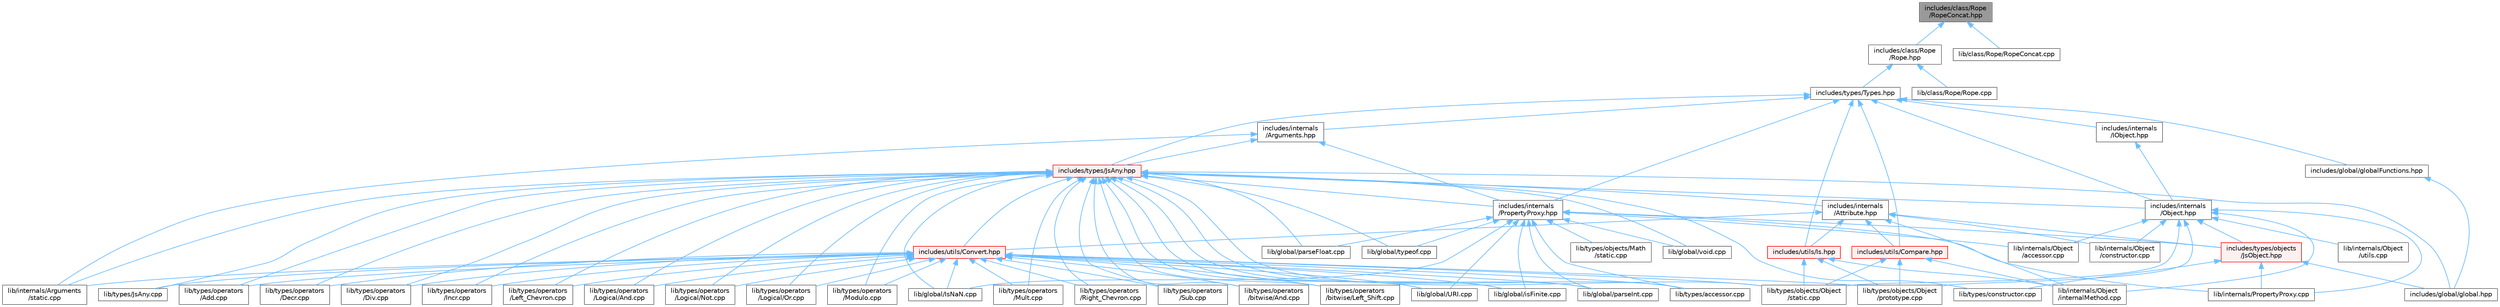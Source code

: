 digraph "includes/class/Rope/RopeConcat.hpp"
{
 // LATEX_PDF_SIZE
  bgcolor="transparent";
  edge [fontname=Helvetica,fontsize=10,labelfontname=Helvetica,labelfontsize=10];
  node [fontname=Helvetica,fontsize=10,shape=box,height=0.2,width=0.4];
  Node1 [id="Node000001",label="includes/class/Rope\l/RopeConcat.hpp",height=0.2,width=0.4,color="gray40", fillcolor="grey60", style="filled", fontcolor="black",tooltip=" "];
  Node1 -> Node2 [id="edge1_Node000001_Node000002",dir="back",color="steelblue1",style="solid",tooltip=" "];
  Node2 [id="Node000002",label="includes/class/Rope\l/Rope.hpp",height=0.2,width=0.4,color="grey40", fillcolor="white", style="filled",URL="$Rope_8hpp.html",tooltip=" "];
  Node2 -> Node3 [id="edge2_Node000002_Node000003",dir="back",color="steelblue1",style="solid",tooltip=" "];
  Node3 [id="Node000003",label="includes/types/Types.hpp",height=0.2,width=0.4,color="grey40", fillcolor="white", style="filled",URL="$Types_8hpp.html",tooltip=" "];
  Node3 -> Node4 [id="edge3_Node000003_Node000004",dir="back",color="steelblue1",style="solid",tooltip=" "];
  Node4 [id="Node000004",label="includes/global/globalFunctions.hpp",height=0.2,width=0.4,color="grey40", fillcolor="white", style="filled",URL="$globalFunctions_8hpp.html",tooltip=" "];
  Node4 -> Node5 [id="edge4_Node000004_Node000005",dir="back",color="steelblue1",style="solid",tooltip=" "];
  Node5 [id="Node000005",label="includes/global/global.hpp",height=0.2,width=0.4,color="grey40", fillcolor="white", style="filled",URL="$global_8hpp.html",tooltip=" "];
  Node3 -> Node6 [id="edge5_Node000003_Node000006",dir="back",color="steelblue1",style="solid",tooltip=" "];
  Node6 [id="Node000006",label="includes/internals\l/Arguments.hpp",height=0.2,width=0.4,color="grey40", fillcolor="white", style="filled",URL="$Arguments_8hpp.html",tooltip=" "];
  Node6 -> Node7 [id="edge6_Node000006_Node000007",dir="back",color="steelblue1",style="solid",tooltip=" "];
  Node7 [id="Node000007",label="includes/internals\l/PropertyProxy.hpp",height=0.2,width=0.4,color="grey40", fillcolor="white", style="filled",URL="$PropertyProxy_8hpp.html",tooltip=" "];
  Node7 -> Node8 [id="edge7_Node000007_Node000008",dir="back",color="steelblue1",style="solid",tooltip=" "];
  Node8 [id="Node000008",label="includes/types/objects\l/JsObject.hpp",height=0.2,width=0.4,color="red", fillcolor="#FFF0F0", style="filled",URL="$JsObject_8hpp.html",tooltip=" "];
  Node8 -> Node5 [id="edge8_Node000008_Node000005",dir="back",color="steelblue1",style="solid",tooltip=" "];
  Node8 -> Node16 [id="edge9_Node000008_Node000016",dir="back",color="steelblue1",style="solid",tooltip=" "];
  Node16 [id="Node000016",label="lib/internals/PropertyProxy.cpp",height=0.2,width=0.4,color="grey40", fillcolor="white", style="filled",URL="$PropertyProxy_8cpp.html",tooltip=" "];
  Node8 -> Node17 [id="edge10_Node000008_Node000017",dir="back",color="steelblue1",style="solid",tooltip=" "];
  Node17 [id="Node000017",label="lib/types/constructor.cpp",height=0.2,width=0.4,color="grey40", fillcolor="white", style="filled",URL="$types_2constructor_8cpp.html",tooltip=" "];
  Node7 -> Node23 [id="edge11_Node000007_Node000023",dir="back",color="steelblue1",style="solid",tooltip=" "];
  Node23 [id="Node000023",label="lib/global/IsNaN.cpp",height=0.2,width=0.4,color="grey40", fillcolor="white", style="filled",URL="$IsNaN_8cpp.html",tooltip=" "];
  Node7 -> Node24 [id="edge12_Node000007_Node000024",dir="back",color="steelblue1",style="solid",tooltip=" "];
  Node24 [id="Node000024",label="lib/global/URI.cpp",height=0.2,width=0.4,color="grey40", fillcolor="white", style="filled",URL="$URI_8cpp.html",tooltip=" "];
  Node7 -> Node25 [id="edge13_Node000007_Node000025",dir="back",color="steelblue1",style="solid",tooltip=" "];
  Node25 [id="Node000025",label="lib/global/isFinite.cpp",height=0.2,width=0.4,color="grey40", fillcolor="white", style="filled",URL="$isFinite_8cpp.html",tooltip=" "];
  Node7 -> Node26 [id="edge14_Node000007_Node000026",dir="back",color="steelblue1",style="solid",tooltip=" "];
  Node26 [id="Node000026",label="lib/global/parseFloat.cpp",height=0.2,width=0.4,color="grey40", fillcolor="white", style="filled",URL="$parseFloat_8cpp.html",tooltip=" "];
  Node7 -> Node27 [id="edge15_Node000007_Node000027",dir="back",color="steelblue1",style="solid",tooltip=" "];
  Node27 [id="Node000027",label="lib/global/parseInt.cpp",height=0.2,width=0.4,color="grey40", fillcolor="white", style="filled",URL="$parseInt_8cpp.html",tooltip=" "];
  Node7 -> Node28 [id="edge16_Node000007_Node000028",dir="back",color="steelblue1",style="solid",tooltip=" "];
  Node28 [id="Node000028",label="lib/global/typeof.cpp",height=0.2,width=0.4,color="grey40", fillcolor="white", style="filled",URL="$typeof_8cpp.html",tooltip=" "];
  Node7 -> Node29 [id="edge17_Node000007_Node000029",dir="back",color="steelblue1",style="solid",tooltip=" "];
  Node29 [id="Node000029",label="lib/global/void.cpp",height=0.2,width=0.4,color="grey40", fillcolor="white", style="filled",URL="$void_8cpp.html",tooltip=" "];
  Node7 -> Node30 [id="edge18_Node000007_Node000030",dir="back",color="steelblue1",style="solid",tooltip=" "];
  Node30 [id="Node000030",label="lib/internals/Object\l/accessor.cpp",height=0.2,width=0.4,color="grey40", fillcolor="white", style="filled",URL="$internals_2Object_2accessor_8cpp.html",tooltip=" "];
  Node7 -> Node16 [id="edge19_Node000007_Node000016",dir="back",color="steelblue1",style="solid",tooltip=" "];
  Node7 -> Node11 [id="edge20_Node000007_Node000011",dir="back",color="steelblue1",style="solid",tooltip=" "];
  Node11 [id="Node000011",label="lib/types/accessor.cpp",height=0.2,width=0.4,color="grey40", fillcolor="white", style="filled",URL="$types_2accessor_8cpp.html",tooltip=" "];
  Node7 -> Node31 [id="edge21_Node000007_Node000031",dir="back",color="steelblue1",style="solid",tooltip=" "];
  Node31 [id="Node000031",label="lib/types/objects/Math\l/static.cpp",height=0.2,width=0.4,color="grey40", fillcolor="white", style="filled",URL="$types_2objects_2Math_2static_8cpp.html",tooltip=" "];
  Node6 -> Node32 [id="edge22_Node000006_Node000032",dir="back",color="steelblue1",style="solid",tooltip=" "];
  Node32 [id="Node000032",label="includes/types/JsAny.hpp",height=0.2,width=0.4,color="red", fillcolor="#FFF0F0", style="filled",URL="$JsAny_8hpp.html",tooltip=" "];
  Node32 -> Node5 [id="edge23_Node000032_Node000005",dir="back",color="steelblue1",style="solid",tooltip=" "];
  Node32 -> Node33 [id="edge24_Node000032_Node000033",dir="back",color="steelblue1",style="solid",tooltip=" "];
  Node33 [id="Node000033",label="includes/internals\l/Attribute.hpp",height=0.2,width=0.4,color="grey40", fillcolor="white", style="filled",URL="$Attribute_8hpp.html",tooltip=" "];
  Node33 -> Node8 [id="edge25_Node000033_Node000008",dir="back",color="steelblue1",style="solid",tooltip=" "];
  Node33 -> Node34 [id="edge26_Node000033_Node000034",dir="back",color="steelblue1",style="solid",tooltip=" "];
  Node34 [id="Node000034",label="includes/utils/Compare.hpp",height=0.2,width=0.4,color="red", fillcolor="#FFF0F0", style="filled",URL="$Compare_8hpp.html",tooltip=" "];
  Node34 -> Node35 [id="edge27_Node000034_Node000035",dir="back",color="steelblue1",style="solid",tooltip=" "];
  Node35 [id="Node000035",label="lib/internals/Object\l/internalMethod.cpp",height=0.2,width=0.4,color="grey40", fillcolor="white", style="filled",URL="$internalMethod_8cpp.html",tooltip=" "];
  Node34 -> Node14 [id="edge28_Node000034_Node000014",dir="back",color="steelblue1",style="solid",tooltip=" "];
  Node14 [id="Node000014",label="lib/types/objects/Object\l/prototype.cpp",height=0.2,width=0.4,color="grey40", fillcolor="white", style="filled",URL="$prototype_8cpp.html",tooltip=" "];
  Node34 -> Node15 [id="edge29_Node000034_Node000015",dir="back",color="steelblue1",style="solid",tooltip=" "];
  Node15 [id="Node000015",label="lib/types/objects/Object\l/static.cpp",height=0.2,width=0.4,color="grey40", fillcolor="white", style="filled",URL="$types_2objects_2Object_2static_8cpp.html",tooltip=" "];
  Node33 -> Node37 [id="edge30_Node000033_Node000037",dir="back",color="steelblue1",style="solid",tooltip=" "];
  Node37 [id="Node000037",label="includes/utils/Convert.hpp",height=0.2,width=0.4,color="red", fillcolor="#FFF0F0", style="filled",URL="$Convert_8hpp.html",tooltip=" "];
  Node37 -> Node23 [id="edge31_Node000037_Node000023",dir="back",color="steelblue1",style="solid",tooltip=" "];
  Node37 -> Node24 [id="edge32_Node000037_Node000024",dir="back",color="steelblue1",style="solid",tooltip=" "];
  Node37 -> Node25 [id="edge33_Node000037_Node000025",dir="back",color="steelblue1",style="solid",tooltip=" "];
  Node37 -> Node27 [id="edge34_Node000037_Node000027",dir="back",color="steelblue1",style="solid",tooltip=" "];
  Node37 -> Node10 [id="edge35_Node000037_Node000010",dir="back",color="steelblue1",style="solid",tooltip=" "];
  Node10 [id="Node000010",label="lib/internals/Arguments\l/static.cpp",height=0.2,width=0.4,color="grey40", fillcolor="white", style="filled",URL="$internals_2Arguments_2static_8cpp.html",tooltip=" "];
  Node37 -> Node39 [id="edge36_Node000037_Node000039",dir="back",color="steelblue1",style="solid",tooltip=" "];
  Node39 [id="Node000039",label="lib/types/JsAny.cpp",height=0.2,width=0.4,color="grey40", fillcolor="white", style="filled",URL="$JsAny_8cpp.html",tooltip=" "];
  Node37 -> Node11 [id="edge37_Node000037_Node000011",dir="back",color="steelblue1",style="solid",tooltip=" "];
  Node37 -> Node14 [id="edge38_Node000037_Node000014",dir="back",color="steelblue1",style="solid",tooltip=" "];
  Node37 -> Node15 [id="edge39_Node000037_Node000015",dir="back",color="steelblue1",style="solid",tooltip=" "];
  Node37 -> Node40 [id="edge40_Node000037_Node000040",dir="back",color="steelblue1",style="solid",tooltip=" "];
  Node40 [id="Node000040",label="lib/types/operators\l/Add.cpp",height=0.2,width=0.4,color="grey40", fillcolor="white", style="filled",URL="$Add_8cpp.html",tooltip=" "];
  Node37 -> Node41 [id="edge41_Node000037_Node000041",dir="back",color="steelblue1",style="solid",tooltip=" "];
  Node41 [id="Node000041",label="lib/types/operators\l/Decr.cpp",height=0.2,width=0.4,color="grey40", fillcolor="white", style="filled",URL="$Decr_8cpp.html",tooltip=" "];
  Node37 -> Node42 [id="edge42_Node000037_Node000042",dir="back",color="steelblue1",style="solid",tooltip=" "];
  Node42 [id="Node000042",label="lib/types/operators\l/Div.cpp",height=0.2,width=0.4,color="grey40", fillcolor="white", style="filled",URL="$Div_8cpp.html",tooltip=" "];
  Node37 -> Node43 [id="edge43_Node000037_Node000043",dir="back",color="steelblue1",style="solid",tooltip=" "];
  Node43 [id="Node000043",label="lib/types/operators\l/Incr.cpp",height=0.2,width=0.4,color="grey40", fillcolor="white", style="filled",URL="$Incr_8cpp.html",tooltip=" "];
  Node37 -> Node44 [id="edge44_Node000037_Node000044",dir="back",color="steelblue1",style="solid",tooltip=" "];
  Node44 [id="Node000044",label="lib/types/operators\l/Left_Chevron.cpp",height=0.2,width=0.4,color="grey40", fillcolor="white", style="filled",URL="$Left__Chevron_8cpp.html",tooltip=" "];
  Node37 -> Node45 [id="edge45_Node000037_Node000045",dir="back",color="steelblue1",style="solid",tooltip=" "];
  Node45 [id="Node000045",label="lib/types/operators\l/Logical/And.cpp",height=0.2,width=0.4,color="grey40", fillcolor="white", style="filled",URL="$Logical_2And_8cpp.html",tooltip=" "];
  Node37 -> Node46 [id="edge46_Node000037_Node000046",dir="back",color="steelblue1",style="solid",tooltip=" "];
  Node46 [id="Node000046",label="lib/types/operators\l/Logical/Not.cpp",height=0.2,width=0.4,color="grey40", fillcolor="white", style="filled",URL="$Logical_2Not_8cpp.html",tooltip=" "];
  Node37 -> Node47 [id="edge47_Node000037_Node000047",dir="back",color="steelblue1",style="solid",tooltip=" "];
  Node47 [id="Node000047",label="lib/types/operators\l/Logical/Or.cpp",height=0.2,width=0.4,color="grey40", fillcolor="white", style="filled",URL="$Logical_2Or_8cpp.html",tooltip=" "];
  Node37 -> Node48 [id="edge48_Node000037_Node000048",dir="back",color="steelblue1",style="solid",tooltip=" "];
  Node48 [id="Node000048",label="lib/types/operators\l/Modulo.cpp",height=0.2,width=0.4,color="grey40", fillcolor="white", style="filled",URL="$Modulo_8cpp.html",tooltip=" "];
  Node37 -> Node49 [id="edge49_Node000037_Node000049",dir="back",color="steelblue1",style="solid",tooltip=" "];
  Node49 [id="Node000049",label="lib/types/operators\l/Mult.cpp",height=0.2,width=0.4,color="grey40", fillcolor="white", style="filled",URL="$Mult_8cpp.html",tooltip=" "];
  Node37 -> Node50 [id="edge50_Node000037_Node000050",dir="back",color="steelblue1",style="solid",tooltip=" "];
  Node50 [id="Node000050",label="lib/types/operators\l/Right_Chevron.cpp",height=0.2,width=0.4,color="grey40", fillcolor="white", style="filled",URL="$Right__Chevron_8cpp.html",tooltip=" "];
  Node37 -> Node51 [id="edge51_Node000037_Node000051",dir="back",color="steelblue1",style="solid",tooltip=" "];
  Node51 [id="Node000051",label="lib/types/operators\l/Sub.cpp",height=0.2,width=0.4,color="grey40", fillcolor="white", style="filled",URL="$Sub_8cpp.html",tooltip=" "];
  Node37 -> Node52 [id="edge52_Node000037_Node000052",dir="back",color="steelblue1",style="solid",tooltip=" "];
  Node52 [id="Node000052",label="lib/types/operators\l/bitwise/And.cpp",height=0.2,width=0.4,color="grey40", fillcolor="white", style="filled",URL="$bitwise_2And_8cpp.html",tooltip=" "];
  Node37 -> Node53 [id="edge53_Node000037_Node000053",dir="back",color="steelblue1",style="solid",tooltip=" "];
  Node53 [id="Node000053",label="lib/types/operators\l/bitwise/Left_Shift.cpp",height=0.2,width=0.4,color="grey40", fillcolor="white", style="filled",URL="$Left__Shift_8cpp.html",tooltip=" "];
  Node33 -> Node63 [id="edge54_Node000033_Node000063",dir="back",color="steelblue1",style="solid",tooltip=" "];
  Node63 [id="Node000063",label="includes/utils/Is.hpp",height=0.2,width=0.4,color="red", fillcolor="#FFF0F0", style="filled",URL="$Is_8hpp.html",tooltip=" "];
  Node63 -> Node35 [id="edge55_Node000063_Node000035",dir="back",color="steelblue1",style="solid",tooltip=" "];
  Node63 -> Node14 [id="edge56_Node000063_Node000014",dir="back",color="steelblue1",style="solid",tooltip=" "];
  Node63 -> Node15 [id="edge57_Node000063_Node000015",dir="back",color="steelblue1",style="solid",tooltip=" "];
  Node33 -> Node64 [id="edge58_Node000033_Node000064",dir="back",color="steelblue1",style="solid",tooltip=" "];
  Node64 [id="Node000064",label="lib/internals/Object\l/constructor.cpp",height=0.2,width=0.4,color="grey40", fillcolor="white", style="filled",URL="$internals_2Object_2constructor_8cpp.html",tooltip=" "];
  Node33 -> Node35 [id="edge59_Node000033_Node000035",dir="back",color="steelblue1",style="solid",tooltip=" "];
  Node32 -> Node65 [id="edge60_Node000032_Node000065",dir="back",color="steelblue1",style="solid",tooltip=" "];
  Node65 [id="Node000065",label="includes/internals\l/Object.hpp",height=0.2,width=0.4,color="grey40", fillcolor="white", style="filled",URL="$Object_8hpp.html",tooltip=" "];
  Node65 -> Node8 [id="edge61_Node000065_Node000008",dir="back",color="steelblue1",style="solid",tooltip=" "];
  Node65 -> Node30 [id="edge62_Node000065_Node000030",dir="back",color="steelblue1",style="solid",tooltip=" "];
  Node65 -> Node64 [id="edge63_Node000065_Node000064",dir="back",color="steelblue1",style="solid",tooltip=" "];
  Node65 -> Node35 [id="edge64_Node000065_Node000035",dir="back",color="steelblue1",style="solid",tooltip=" "];
  Node65 -> Node66 [id="edge65_Node000065_Node000066",dir="back",color="steelblue1",style="solid",tooltip=" "];
  Node66 [id="Node000066",label="lib/internals/Object\l/utils.cpp",height=0.2,width=0.4,color="grey40", fillcolor="white", style="filled",URL="$utils_8cpp.html",tooltip=" "];
  Node65 -> Node16 [id="edge66_Node000065_Node000016",dir="back",color="steelblue1",style="solid",tooltip=" "];
  Node65 -> Node14 [id="edge67_Node000065_Node000014",dir="back",color="steelblue1",style="solid",tooltip=" "];
  Node65 -> Node15 [id="edge68_Node000065_Node000015",dir="back",color="steelblue1",style="solid",tooltip=" "];
  Node32 -> Node7 [id="edge69_Node000032_Node000007",dir="back",color="steelblue1",style="solid",tooltip=" "];
  Node32 -> Node37 [id="edge70_Node000032_Node000037",dir="back",color="steelblue1",style="solid",tooltip=" "];
  Node32 -> Node23 [id="edge71_Node000032_Node000023",dir="back",color="steelblue1",style="solid",tooltip=" "];
  Node32 -> Node24 [id="edge72_Node000032_Node000024",dir="back",color="steelblue1",style="solid",tooltip=" "];
  Node32 -> Node25 [id="edge73_Node000032_Node000025",dir="back",color="steelblue1",style="solid",tooltip=" "];
  Node32 -> Node26 [id="edge74_Node000032_Node000026",dir="back",color="steelblue1",style="solid",tooltip=" "];
  Node32 -> Node27 [id="edge75_Node000032_Node000027",dir="back",color="steelblue1",style="solid",tooltip=" "];
  Node32 -> Node28 [id="edge76_Node000032_Node000028",dir="back",color="steelblue1",style="solid",tooltip=" "];
  Node32 -> Node29 [id="edge77_Node000032_Node000029",dir="back",color="steelblue1",style="solid",tooltip=" "];
  Node32 -> Node10 [id="edge78_Node000032_Node000010",dir="back",color="steelblue1",style="solid",tooltip=" "];
  Node32 -> Node39 [id="edge79_Node000032_Node000039",dir="back",color="steelblue1",style="solid",tooltip=" "];
  Node32 -> Node11 [id="edge80_Node000032_Node000011",dir="back",color="steelblue1",style="solid",tooltip=" "];
  Node32 -> Node17 [id="edge81_Node000032_Node000017",dir="back",color="steelblue1",style="solid",tooltip=" "];
  Node32 -> Node15 [id="edge82_Node000032_Node000015",dir="back",color="steelblue1",style="solid",tooltip=" "];
  Node32 -> Node40 [id="edge83_Node000032_Node000040",dir="back",color="steelblue1",style="solid",tooltip=" "];
  Node32 -> Node41 [id="edge84_Node000032_Node000041",dir="back",color="steelblue1",style="solid",tooltip=" "];
  Node32 -> Node42 [id="edge85_Node000032_Node000042",dir="back",color="steelblue1",style="solid",tooltip=" "];
  Node32 -> Node43 [id="edge86_Node000032_Node000043",dir="back",color="steelblue1",style="solid",tooltip=" "];
  Node32 -> Node44 [id="edge87_Node000032_Node000044",dir="back",color="steelblue1",style="solid",tooltip=" "];
  Node32 -> Node45 [id="edge88_Node000032_Node000045",dir="back",color="steelblue1",style="solid",tooltip=" "];
  Node32 -> Node46 [id="edge89_Node000032_Node000046",dir="back",color="steelblue1",style="solid",tooltip=" "];
  Node32 -> Node47 [id="edge90_Node000032_Node000047",dir="back",color="steelblue1",style="solid",tooltip=" "];
  Node32 -> Node48 [id="edge91_Node000032_Node000048",dir="back",color="steelblue1",style="solid",tooltip=" "];
  Node32 -> Node49 [id="edge92_Node000032_Node000049",dir="back",color="steelblue1",style="solid",tooltip=" "];
  Node32 -> Node50 [id="edge93_Node000032_Node000050",dir="back",color="steelblue1",style="solid",tooltip=" "];
  Node32 -> Node51 [id="edge94_Node000032_Node000051",dir="back",color="steelblue1",style="solid",tooltip=" "];
  Node32 -> Node52 [id="edge95_Node000032_Node000052",dir="back",color="steelblue1",style="solid",tooltip=" "];
  Node32 -> Node53 [id="edge96_Node000032_Node000053",dir="back",color="steelblue1",style="solid",tooltip=" "];
  Node6 -> Node10 [id="edge97_Node000006_Node000010",dir="back",color="steelblue1",style="solid",tooltip=" "];
  Node3 -> Node71 [id="edge98_Node000003_Node000071",dir="back",color="steelblue1",style="solid",tooltip=" "];
  Node71 [id="Node000071",label="includes/internals\l/IObject.hpp",height=0.2,width=0.4,color="grey40", fillcolor="white", style="filled",URL="$IObject_8hpp.html",tooltip=" "];
  Node71 -> Node65 [id="edge99_Node000071_Node000065",dir="back",color="steelblue1",style="solid",tooltip=" "];
  Node3 -> Node65 [id="edge100_Node000003_Node000065",dir="back",color="steelblue1",style="solid",tooltip=" "];
  Node3 -> Node7 [id="edge101_Node000003_Node000007",dir="back",color="steelblue1",style="solid",tooltip=" "];
  Node3 -> Node32 [id="edge102_Node000003_Node000032",dir="back",color="steelblue1",style="solid",tooltip=" "];
  Node3 -> Node34 [id="edge103_Node000003_Node000034",dir="back",color="steelblue1",style="solid",tooltip=" "];
  Node3 -> Node63 [id="edge104_Node000003_Node000063",dir="back",color="steelblue1",style="solid",tooltip=" "];
  Node2 -> Node72 [id="edge105_Node000002_Node000072",dir="back",color="steelblue1",style="solid",tooltip=" "];
  Node72 [id="Node000072",label="lib/class/Rope/Rope.cpp",height=0.2,width=0.4,color="grey40", fillcolor="white", style="filled",URL="$Rope_8cpp.html",tooltip=" "];
  Node1 -> Node73 [id="edge106_Node000001_Node000073",dir="back",color="steelblue1",style="solid",tooltip=" "];
  Node73 [id="Node000073",label="lib/class/Rope/RopeConcat.cpp",height=0.2,width=0.4,color="grey40", fillcolor="white", style="filled",URL="$RopeConcat_8cpp.html",tooltip=" "];
}
